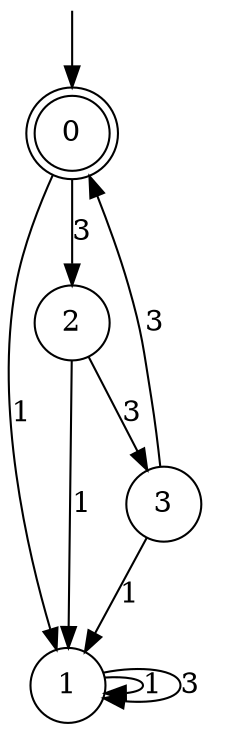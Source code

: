 digraph g {

	s0 [shape="doublecircle" label="0"];
	s1 [shape="circle" label="1"];
	s2 [shape="circle" label="2"];
	s3 [shape="circle" label="3"];
	s0 -> s1 [label="1"];
	s0 -> s2 [label="3"];
	s1 -> s1 [label="1"];
	s1 -> s1 [label="3"];
	s2 -> s1 [label="1"];
	s2 -> s3 [label="3"];
	s3 -> s1 [label="1"];
	s3 -> s0 [label="3"];

__start0 [label="" shape="none" width="0" height="0"];
__start0 -> s0;

}
